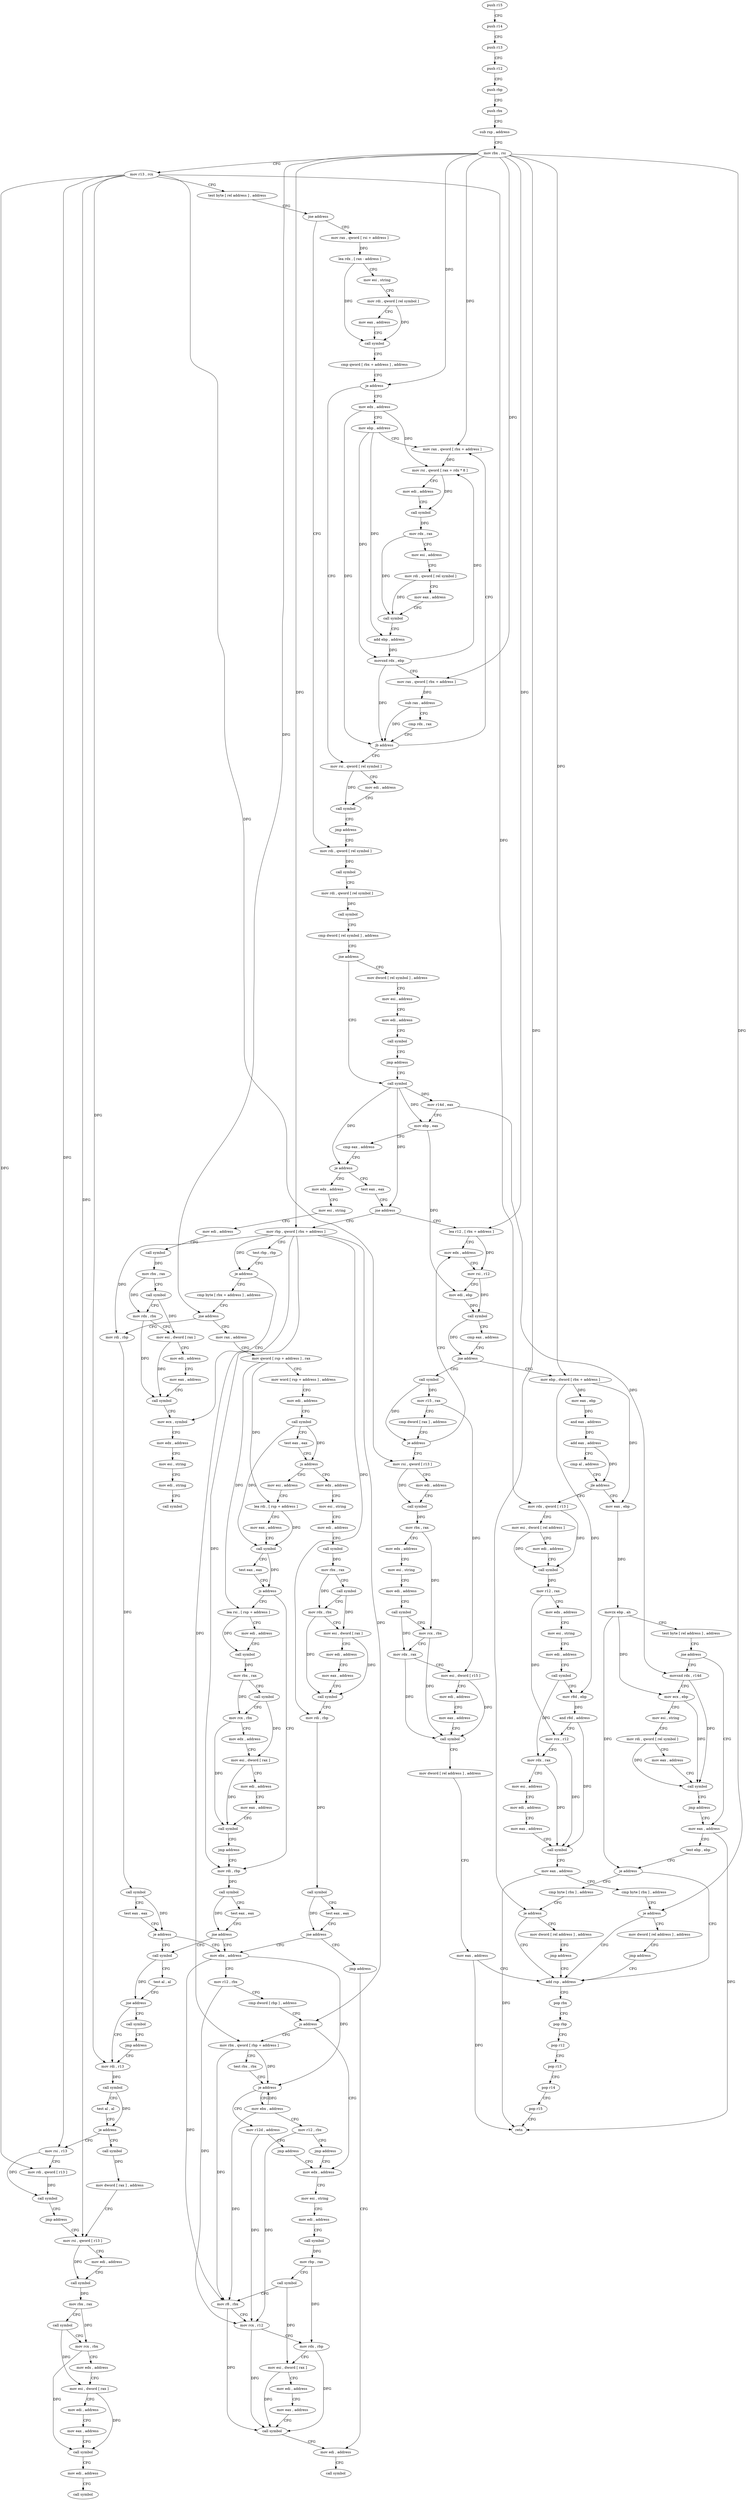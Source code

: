 digraph "func" {
"4218685" [label = "push r15" ]
"4218687" [label = "push r14" ]
"4218689" [label = "push r13" ]
"4218691" [label = "push r12" ]
"4218693" [label = "push rbp" ]
"4218694" [label = "push rbx" ]
"4218695" [label = "sub rsp , address" ]
"4218699" [label = "mov rbx , rsi" ]
"4218702" [label = "mov r13 , rcx" ]
"4218705" [label = "test byte [ rel address ] , address" ]
"4218712" [label = "jne address" ]
"4218909" [label = "mov rax , qword [ rsi + address ]" ]
"4218718" [label = "mov rdi , qword [ rel symbol ]" ]
"4218913" [label = "lea rdx , [ rax - address ]" ]
"4218917" [label = "mov esi , string" ]
"4218922" [label = "mov rdi , qword [ rel symbol ]" ]
"4218929" [label = "mov eax , address" ]
"4218934" [label = "call symbol" ]
"4218939" [label = "cmp qword [ rbx + address ] , address" ]
"4218944" [label = "je address" ]
"4219018" [label = "mov rsi , qword [ rel symbol ]" ]
"4218946" [label = "mov edx , address" ]
"4218725" [label = "call symbol" ]
"4218730" [label = "mov rdi , qword [ rel symbol ]" ]
"4218737" [label = "call symbol" ]
"4218742" [label = "cmp dword [ rel symbol ] , address" ]
"4218749" [label = "jne address" ]
"4219040" [label = "mov dword [ rel symbol ] , address" ]
"4218755" [label = "call symbol" ]
"4219025" [label = "mov edi , address" ]
"4219030" [label = "call symbol" ]
"4219035" [label = "jmp address" ]
"4218951" [label = "mov ebp , address" ]
"4218956" [label = "mov rax , qword [ rbx + address ]" ]
"4219050" [label = "mov esi , address" ]
"4219055" [label = "mov edi , address" ]
"4219060" [label = "call symbol" ]
"4219065" [label = "jmp address" ]
"4218760" [label = "mov r14d , eax" ]
"4218763" [label = "mov ebp , eax" ]
"4218765" [label = "cmp eax , address" ]
"4218768" [label = "je address" ]
"4219070" [label = "mov edx , address" ]
"4218774" [label = "test eax , eax" ]
"4218960" [label = "mov rsi , qword [ rax + rdx * 8 ]" ]
"4218964" [label = "mov edi , address" ]
"4218969" [label = "call symbol" ]
"4218974" [label = "mov rdx , rax" ]
"4218977" [label = "mov esi , address" ]
"4218982" [label = "mov rdi , qword [ rel symbol ]" ]
"4218989" [label = "mov eax , address" ]
"4218994" [label = "call symbol" ]
"4218999" [label = "add ebp , address" ]
"4219002" [label = "movsxd rdx , ebp" ]
"4219005" [label = "mov rax , qword [ rbx + address ]" ]
"4219009" [label = "sub rax , address" ]
"4219013" [label = "cmp rdx , rax" ]
"4219016" [label = "jb address" ]
"4219075" [label = "mov esi , string" ]
"4219080" [label = "mov edi , address" ]
"4219085" [label = "call symbol" ]
"4219090" [label = "mov rbx , rax" ]
"4219093" [label = "call symbol" ]
"4219098" [label = "mov rdx , rbx" ]
"4219101" [label = "mov esi , dword [ rax ]" ]
"4219103" [label = "mov edi , address" ]
"4219108" [label = "mov eax , address" ]
"4219113" [label = "call symbol" ]
"4219118" [label = "mov ecx , symbol" ]
"4218776" [label = "jne address" ]
"4219506" [label = "lea r12 , [ rbx + address ]" ]
"4218782" [label = "mov rbp , qword [ rbx + address ]" ]
"4219513" [label = "mov edx , address" ]
"4218789" [label = "test rbp , rbp" ]
"4218792" [label = "je address" ]
"4218798" [label = "cmp byte [ rbx + address ] , address" ]
"4219637" [label = "mov ebp , dword [ rbx + address ]" ]
"4219643" [label = "mov eax , ebp" ]
"4219645" [label = "and eax , address" ]
"4219648" [label = "add eax , address" ]
"4219651" [label = "cmp al , address" ]
"4219653" [label = "jle address" ]
"4219756" [label = "mov eax , ebp" ]
"4219655" [label = "mov rdx , qword [ r13 ]" ]
"4219533" [label = "call symbol" ]
"4219538" [label = "mov r15 , rax" ]
"4219541" [label = "cmp dword [ rax ] , address" ]
"4219544" [label = "je address" ]
"4219546" [label = "mov rsi , qword [ r13 ]" ]
"4219123" [label = "mov edx , address" ]
"4219128" [label = "mov esi , string" ]
"4219133" [label = "mov edi , string" ]
"4219138" [label = "call symbol" ]
"4218805" [label = "jne address" ]
"4219143" [label = "mov rax , address" ]
"4218811" [label = "mov rdi , rbp" ]
"4219758" [label = "movzx ebp , ah" ]
"4219761" [label = "test byte [ rel address ] , address" ]
"4219768" [label = "jne address" ]
"4219807" [label = "movsxd rdx , r14d" ]
"4219770" [label = "mov eax , address" ]
"4219659" [label = "mov esi , dword [ rel address ]" ]
"4219665" [label = "mov edi , address" ]
"4219670" [label = "call symbol" ]
"4219675" [label = "mov r12 , rax" ]
"4219678" [label = "mov edx , address" ]
"4219683" [label = "mov esi , string" ]
"4219688" [label = "mov edi , address" ]
"4219693" [label = "call symbol" ]
"4219698" [label = "mov r8d , ebp" ]
"4219701" [label = "and r8d , address" ]
"4219705" [label = "mov rcx , r12" ]
"4219708" [label = "mov rdx , rax" ]
"4219711" [label = "mov esi , address" ]
"4219716" [label = "mov edi , address" ]
"4219721" [label = "mov eax , address" ]
"4219726" [label = "call symbol" ]
"4219731" [label = "mov eax , address" ]
"4219736" [label = "cmp byte [ rbx ] , address" ]
"4219739" [label = "je address" ]
"4219622" [label = "add rsp , address" ]
"4219741" [label = "mov dword [ rel address ] , address" ]
"4219518" [label = "mov rsi , r12" ]
"4219521" [label = "mov edi , ebp" ]
"4219523" [label = "call symbol" ]
"4219528" [label = "cmp eax , address" ]
"4219531" [label = "jne address" ]
"4219550" [label = "mov edi , address" ]
"4219555" [label = "call symbol" ]
"4219560" [label = "mov rbx , rax" ]
"4219563" [label = "mov edx , address" ]
"4219568" [label = "mov esi , string" ]
"4219573" [label = "mov edi , address" ]
"4219578" [label = "call symbol" ]
"4219583" [label = "mov rcx , rbx" ]
"4219586" [label = "mov rdx , rax" ]
"4219589" [label = "mov esi , dword [ r15 ]" ]
"4219592" [label = "mov edi , address" ]
"4219597" [label = "mov eax , address" ]
"4219602" [label = "call symbol" ]
"4219607" [label = "mov dword [ rel address ] , address" ]
"4219617" [label = "mov eax , address" ]
"4219153" [label = "mov qword [ rsp + address ] , rax" ]
"4219158" [label = "mov word [ rsp + address ] , address" ]
"4219165" [label = "mov edi , address" ]
"4219170" [label = "call symbol" ]
"4219175" [label = "test eax , eax" ]
"4219177" [label = "js address" ]
"4219324" [label = "mov edx , address" ]
"4219183" [label = "mov esi , address" ]
"4218814" [label = "call symbol" ]
"4218819" [label = "test eax , eax" ]
"4218821" [label = "je address" ]
"4219227" [label = "call symbol" ]
"4218827" [label = "mov ebx , address" ]
"4219810" [label = "mov ecx , ebp" ]
"4219812" [label = "mov esi , string" ]
"4219817" [label = "mov rdi , qword [ rel symbol ]" ]
"4219824" [label = "mov eax , address" ]
"4219829" [label = "call symbol" ]
"4219834" [label = "jmp address" ]
"4219775" [label = "test ebp , ebp" ]
"4219777" [label = "je address" ]
"4219783" [label = "cmp byte [ rbx ] , address" ]
"4219626" [label = "pop rbx" ]
"4219627" [label = "pop rbp" ]
"4219628" [label = "pop r12" ]
"4219630" [label = "pop r13" ]
"4219632" [label = "pop r14" ]
"4219634" [label = "pop r15" ]
"4219636" [label = "retn" ]
"4219751" [label = "jmp address" ]
"4219329" [label = "mov esi , string" ]
"4219334" [label = "mov edi , address" ]
"4219339" [label = "call symbol" ]
"4219344" [label = "mov rbx , rax" ]
"4219347" [label = "call symbol" ]
"4219352" [label = "mov rdx , rbx" ]
"4219355" [label = "mov esi , dword [ rax ]" ]
"4219357" [label = "mov edi , address" ]
"4219362" [label = "mov eax , address" ]
"4219367" [label = "call symbol" ]
"4219372" [label = "mov rdi , rbp" ]
"4219375" [label = "call symbol" ]
"4219380" [label = "test eax , eax" ]
"4219382" [label = "jne address" ]
"4219388" [label = "jmp address" ]
"4219188" [label = "lea rdi , [ rsp + address ]" ]
"4219193" [label = "mov eax , address" ]
"4219198" [label = "call symbol" ]
"4219203" [label = "test eax , eax" ]
"4219205" [label = "js address" ]
"4219393" [label = "lea rsi , [ rsp + address ]" ]
"4219211" [label = "mov rdi , rbp" ]
"4219232" [label = "test al , al" ]
"4219234" [label = "jne address" ]
"4219479" [label = "call symbol" ]
"4219240" [label = "mov rdi , r13" ]
"4218832" [label = "mov r12 , rbx" ]
"4218835" [label = "cmp dword [ rbp ] , address" ]
"4218839" [label = "js address" ]
"4219446" [label = "mov rbx , qword [ rbp + address ]" ]
"4218845" [label = "mov edx , address" ]
"4219786" [label = "je address" ]
"4219792" [label = "mov dword [ rel address ] , address" ]
"4218899" [label = "mov edi , address" ]
"4219398" [label = "mov edi , address" ]
"4219403" [label = "call symbol" ]
"4219408" [label = "mov rbx , rax" ]
"4219411" [label = "call symbol" ]
"4219416" [label = "mov rcx , rbx" ]
"4219419" [label = "mov edx , address" ]
"4219424" [label = "mov esi , dword [ rax ]" ]
"4219426" [label = "mov edi , address" ]
"4219431" [label = "mov eax , address" ]
"4219436" [label = "call symbol" ]
"4219441" [label = "jmp address" ]
"4219214" [label = "call symbol" ]
"4219219" [label = "test eax , eax" ]
"4219221" [label = "jne address" ]
"4219484" [label = "jmp address" ]
"4219243" [label = "call symbol" ]
"4219248" [label = "test al , al" ]
"4219250" [label = "je address" ]
"4219489" [label = "mov rsi , r13" ]
"4219256" [label = "call symbol" ]
"4219450" [label = "test rbx , rbx" ]
"4219453" [label = "je address" ]
"4219466" [label = "mov ebx , address" ]
"4219455" [label = "mov r12d , address" ]
"4218850" [label = "mov esi , string" ]
"4218855" [label = "mov edi , address" ]
"4218860" [label = "call symbol" ]
"4218865" [label = "mov rbp , rax" ]
"4218868" [label = "call symbol" ]
"4218873" [label = "mov r8 , rbx" ]
"4218876" [label = "mov rcx , r12" ]
"4218879" [label = "mov rdx , rbp" ]
"4218882" [label = "mov esi , dword [ rax ]" ]
"4218884" [label = "mov edi , address" ]
"4218889" [label = "mov eax , address" ]
"4218894" [label = "call symbol" ]
"4219802" [label = "jmp address" ]
"4218904" [label = "call symbol" ]
"4219492" [label = "mov rdi , qword [ r13 ]" ]
"4219496" [label = "call symbol" ]
"4219501" [label = "jmp address" ]
"4219267" [label = "mov rsi , qword [ r13 ]" ]
"4219261" [label = "mov dword [ rax ] , address" ]
"4219471" [label = "mov r12 , rbx" ]
"4219474" [label = "jmp address" ]
"4219461" [label = "jmp address" ]
"4219271" [label = "mov edi , address" ]
"4219276" [label = "call symbol" ]
"4219281" [label = "mov rbx , rax" ]
"4219284" [label = "call symbol" ]
"4219289" [label = "mov rcx , rbx" ]
"4219292" [label = "mov edx , address" ]
"4219297" [label = "mov esi , dword [ rax ]" ]
"4219299" [label = "mov edi , address" ]
"4219304" [label = "mov eax , address" ]
"4219309" [label = "call symbol" ]
"4219314" [label = "mov edi , address" ]
"4219319" [label = "call symbol" ]
"4218685" -> "4218687" [ label = "CFG" ]
"4218687" -> "4218689" [ label = "CFG" ]
"4218689" -> "4218691" [ label = "CFG" ]
"4218691" -> "4218693" [ label = "CFG" ]
"4218693" -> "4218694" [ label = "CFG" ]
"4218694" -> "4218695" [ label = "CFG" ]
"4218695" -> "4218699" [ label = "CFG" ]
"4218699" -> "4218702" [ label = "CFG" ]
"4218699" -> "4218944" [ label = "DFG" ]
"4218699" -> "4218956" [ label = "DFG" ]
"4218699" -> "4219005" [ label = "DFG" ]
"4218699" -> "4219506" [ label = "DFG" ]
"4218699" -> "4218782" [ label = "DFG" ]
"4218699" -> "4218805" [ label = "DFG" ]
"4218699" -> "4219637" [ label = "DFG" ]
"4218699" -> "4219739" [ label = "DFG" ]
"4218699" -> "4219786" [ label = "DFG" ]
"4218702" -> "4218705" [ label = "CFG" ]
"4218702" -> "4219655" [ label = "DFG" ]
"4218702" -> "4219546" [ label = "DFG" ]
"4218702" -> "4219240" [ label = "DFG" ]
"4218702" -> "4219489" [ label = "DFG" ]
"4218702" -> "4219492" [ label = "DFG" ]
"4218702" -> "4219267" [ label = "DFG" ]
"4218705" -> "4218712" [ label = "CFG" ]
"4218712" -> "4218909" [ label = "CFG" ]
"4218712" -> "4218718" [ label = "CFG" ]
"4218909" -> "4218913" [ label = "DFG" ]
"4218718" -> "4218725" [ label = "DFG" ]
"4218913" -> "4218917" [ label = "CFG" ]
"4218913" -> "4218934" [ label = "DFG" ]
"4218917" -> "4218922" [ label = "CFG" ]
"4218922" -> "4218929" [ label = "CFG" ]
"4218922" -> "4218934" [ label = "DFG" ]
"4218929" -> "4218934" [ label = "CFG" ]
"4218934" -> "4218939" [ label = "CFG" ]
"4218939" -> "4218944" [ label = "CFG" ]
"4218944" -> "4219018" [ label = "CFG" ]
"4218944" -> "4218946" [ label = "CFG" ]
"4219018" -> "4219025" [ label = "CFG" ]
"4219018" -> "4219030" [ label = "DFG" ]
"4218946" -> "4218951" [ label = "CFG" ]
"4218946" -> "4218960" [ label = "DFG" ]
"4218946" -> "4219016" [ label = "DFG" ]
"4218725" -> "4218730" [ label = "CFG" ]
"4218730" -> "4218737" [ label = "DFG" ]
"4218737" -> "4218742" [ label = "CFG" ]
"4218742" -> "4218749" [ label = "CFG" ]
"4218749" -> "4219040" [ label = "CFG" ]
"4218749" -> "4218755" [ label = "CFG" ]
"4219040" -> "4219050" [ label = "CFG" ]
"4218755" -> "4218760" [ label = "DFG" ]
"4218755" -> "4218763" [ label = "DFG" ]
"4218755" -> "4218768" [ label = "DFG" ]
"4218755" -> "4218776" [ label = "DFG" ]
"4219025" -> "4219030" [ label = "CFG" ]
"4219030" -> "4219035" [ label = "CFG" ]
"4219035" -> "4218718" [ label = "CFG" ]
"4218951" -> "4218956" [ label = "CFG" ]
"4218951" -> "4218999" [ label = "DFG" ]
"4218951" -> "4219002" [ label = "DFG" ]
"4218956" -> "4218960" [ label = "DFG" ]
"4219050" -> "4219055" [ label = "CFG" ]
"4219055" -> "4219060" [ label = "CFG" ]
"4219060" -> "4219065" [ label = "CFG" ]
"4219065" -> "4218755" [ label = "CFG" ]
"4218760" -> "4218763" [ label = "CFG" ]
"4218760" -> "4219807" [ label = "DFG" ]
"4218763" -> "4218765" [ label = "CFG" ]
"4218763" -> "4219521" [ label = "DFG" ]
"4218765" -> "4218768" [ label = "CFG" ]
"4218768" -> "4219070" [ label = "CFG" ]
"4218768" -> "4218774" [ label = "CFG" ]
"4219070" -> "4219075" [ label = "CFG" ]
"4218774" -> "4218776" [ label = "CFG" ]
"4218960" -> "4218964" [ label = "CFG" ]
"4218960" -> "4218969" [ label = "DFG" ]
"4218964" -> "4218969" [ label = "CFG" ]
"4218969" -> "4218974" [ label = "DFG" ]
"4218974" -> "4218977" [ label = "CFG" ]
"4218974" -> "4218994" [ label = "DFG" ]
"4218977" -> "4218982" [ label = "CFG" ]
"4218982" -> "4218989" [ label = "CFG" ]
"4218982" -> "4218994" [ label = "DFG" ]
"4218989" -> "4218994" [ label = "CFG" ]
"4218994" -> "4218999" [ label = "CFG" ]
"4218999" -> "4219002" [ label = "DFG" ]
"4219002" -> "4219005" [ label = "CFG" ]
"4219002" -> "4218960" [ label = "DFG" ]
"4219002" -> "4219016" [ label = "DFG" ]
"4219005" -> "4219009" [ label = "DFG" ]
"4219009" -> "4219013" [ label = "CFG" ]
"4219009" -> "4219016" [ label = "DFG" ]
"4219013" -> "4219016" [ label = "CFG" ]
"4219016" -> "4218956" [ label = "CFG" ]
"4219016" -> "4219018" [ label = "CFG" ]
"4219075" -> "4219080" [ label = "CFG" ]
"4219080" -> "4219085" [ label = "CFG" ]
"4219085" -> "4219090" [ label = "DFG" ]
"4219090" -> "4219093" [ label = "CFG" ]
"4219090" -> "4219098" [ label = "DFG" ]
"4219093" -> "4219098" [ label = "CFG" ]
"4219093" -> "4219101" [ label = "DFG" ]
"4219098" -> "4219101" [ label = "CFG" ]
"4219098" -> "4219113" [ label = "DFG" ]
"4219101" -> "4219103" [ label = "CFG" ]
"4219101" -> "4219113" [ label = "DFG" ]
"4219103" -> "4219108" [ label = "CFG" ]
"4219108" -> "4219113" [ label = "CFG" ]
"4219113" -> "4219118" [ label = "CFG" ]
"4219118" -> "4219123" [ label = "CFG" ]
"4218776" -> "4219506" [ label = "CFG" ]
"4218776" -> "4218782" [ label = "CFG" ]
"4219506" -> "4219513" [ label = "CFG" ]
"4219506" -> "4219518" [ label = "DFG" ]
"4218782" -> "4218789" [ label = "CFG" ]
"4218782" -> "4218792" [ label = "DFG" ]
"4218782" -> "4218811" [ label = "DFG" ]
"4218782" -> "4219372" [ label = "DFG" ]
"4218782" -> "4218839" [ label = "DFG" ]
"4218782" -> "4219211" [ label = "DFG" ]
"4218782" -> "4219446" [ label = "DFG" ]
"4219513" -> "4219518" [ label = "CFG" ]
"4218789" -> "4218792" [ label = "CFG" ]
"4218792" -> "4219118" [ label = "CFG" ]
"4218792" -> "4218798" [ label = "CFG" ]
"4218798" -> "4218805" [ label = "CFG" ]
"4219637" -> "4219643" [ label = "DFG" ]
"4219637" -> "4219756" [ label = "DFG" ]
"4219637" -> "4219698" [ label = "DFG" ]
"4219643" -> "4219645" [ label = "DFG" ]
"4219645" -> "4219648" [ label = "DFG" ]
"4219648" -> "4219651" [ label = "CFG" ]
"4219648" -> "4219653" [ label = "DFG" ]
"4219651" -> "4219653" [ label = "CFG" ]
"4219653" -> "4219756" [ label = "CFG" ]
"4219653" -> "4219655" [ label = "CFG" ]
"4219756" -> "4219758" [ label = "DFG" ]
"4219655" -> "4219659" [ label = "CFG" ]
"4219655" -> "4219670" [ label = "DFG" ]
"4219533" -> "4219538" [ label = "DFG" ]
"4219533" -> "4219544" [ label = "DFG" ]
"4219538" -> "4219541" [ label = "CFG" ]
"4219538" -> "4219589" [ label = "DFG" ]
"4219541" -> "4219544" [ label = "CFG" ]
"4219544" -> "4219513" [ label = "CFG" ]
"4219544" -> "4219546" [ label = "CFG" ]
"4219546" -> "4219550" [ label = "CFG" ]
"4219546" -> "4219555" [ label = "DFG" ]
"4219123" -> "4219128" [ label = "CFG" ]
"4219128" -> "4219133" [ label = "CFG" ]
"4219133" -> "4219138" [ label = "CFG" ]
"4218805" -> "4219143" [ label = "CFG" ]
"4218805" -> "4218811" [ label = "CFG" ]
"4219143" -> "4219153" [ label = "CFG" ]
"4218811" -> "4218814" [ label = "DFG" ]
"4219758" -> "4219761" [ label = "CFG" ]
"4219758" -> "4219810" [ label = "DFG" ]
"4219758" -> "4219777" [ label = "DFG" ]
"4219761" -> "4219768" [ label = "CFG" ]
"4219768" -> "4219807" [ label = "CFG" ]
"4219768" -> "4219770" [ label = "CFG" ]
"4219807" -> "4219810" [ label = "CFG" ]
"4219807" -> "4219829" [ label = "DFG" ]
"4219770" -> "4219775" [ label = "CFG" ]
"4219770" -> "4219636" [ label = "DFG" ]
"4219659" -> "4219665" [ label = "CFG" ]
"4219659" -> "4219670" [ label = "DFG" ]
"4219665" -> "4219670" [ label = "CFG" ]
"4219670" -> "4219675" [ label = "DFG" ]
"4219675" -> "4219678" [ label = "CFG" ]
"4219675" -> "4219705" [ label = "DFG" ]
"4219678" -> "4219683" [ label = "CFG" ]
"4219683" -> "4219688" [ label = "CFG" ]
"4219688" -> "4219693" [ label = "CFG" ]
"4219693" -> "4219698" [ label = "CFG" ]
"4219693" -> "4219708" [ label = "DFG" ]
"4219698" -> "4219701" [ label = "DFG" ]
"4219701" -> "4219705" [ label = "CFG" ]
"4219701" -> "4219726" [ label = "DFG" ]
"4219705" -> "4219708" [ label = "CFG" ]
"4219705" -> "4219726" [ label = "DFG" ]
"4219708" -> "4219711" [ label = "CFG" ]
"4219708" -> "4219726" [ label = "DFG" ]
"4219711" -> "4219716" [ label = "CFG" ]
"4219716" -> "4219721" [ label = "CFG" ]
"4219721" -> "4219726" [ label = "CFG" ]
"4219726" -> "4219731" [ label = "CFG" ]
"4219731" -> "4219736" [ label = "CFG" ]
"4219731" -> "4219636" [ label = "DFG" ]
"4219736" -> "4219739" [ label = "CFG" ]
"4219739" -> "4219622" [ label = "CFG" ]
"4219739" -> "4219741" [ label = "CFG" ]
"4219622" -> "4219626" [ label = "CFG" ]
"4219741" -> "4219751" [ label = "CFG" ]
"4219518" -> "4219521" [ label = "CFG" ]
"4219518" -> "4219523" [ label = "DFG" ]
"4219521" -> "4219523" [ label = "DFG" ]
"4219523" -> "4219528" [ label = "CFG" ]
"4219523" -> "4219531" [ label = "DFG" ]
"4219528" -> "4219531" [ label = "CFG" ]
"4219531" -> "4219637" [ label = "CFG" ]
"4219531" -> "4219533" [ label = "CFG" ]
"4219550" -> "4219555" [ label = "CFG" ]
"4219555" -> "4219560" [ label = "DFG" ]
"4219560" -> "4219563" [ label = "CFG" ]
"4219560" -> "4219583" [ label = "DFG" ]
"4219563" -> "4219568" [ label = "CFG" ]
"4219568" -> "4219573" [ label = "CFG" ]
"4219573" -> "4219578" [ label = "CFG" ]
"4219578" -> "4219583" [ label = "CFG" ]
"4219578" -> "4219586" [ label = "DFG" ]
"4219583" -> "4219586" [ label = "CFG" ]
"4219583" -> "4219602" [ label = "DFG" ]
"4219586" -> "4219589" [ label = "CFG" ]
"4219586" -> "4219602" [ label = "DFG" ]
"4219589" -> "4219592" [ label = "CFG" ]
"4219589" -> "4219602" [ label = "DFG" ]
"4219592" -> "4219597" [ label = "CFG" ]
"4219597" -> "4219602" [ label = "CFG" ]
"4219602" -> "4219607" [ label = "CFG" ]
"4219607" -> "4219617" [ label = "CFG" ]
"4219617" -> "4219622" [ label = "CFG" ]
"4219617" -> "4219636" [ label = "DFG" ]
"4219153" -> "4219158" [ label = "CFG" ]
"4219153" -> "4219188" [ label = "DFG" ]
"4219153" -> "4219393" [ label = "DFG" ]
"4219158" -> "4219165" [ label = "CFG" ]
"4219165" -> "4219170" [ label = "CFG" ]
"4219170" -> "4219175" [ label = "CFG" ]
"4219170" -> "4219177" [ label = "DFG" ]
"4219170" -> "4219198" [ label = "DFG" ]
"4219175" -> "4219177" [ label = "CFG" ]
"4219177" -> "4219324" [ label = "CFG" ]
"4219177" -> "4219183" [ label = "CFG" ]
"4219324" -> "4219329" [ label = "CFG" ]
"4219183" -> "4219188" [ label = "CFG" ]
"4218814" -> "4218819" [ label = "CFG" ]
"4218814" -> "4218821" [ label = "DFG" ]
"4218819" -> "4218821" [ label = "CFG" ]
"4218821" -> "4219227" [ label = "CFG" ]
"4218821" -> "4218827" [ label = "CFG" ]
"4219227" -> "4219232" [ label = "CFG" ]
"4219227" -> "4219234" [ label = "DFG" ]
"4218827" -> "4218832" [ label = "CFG" ]
"4218827" -> "4219453" [ label = "DFG" ]
"4218827" -> "4218873" [ label = "DFG" ]
"4219810" -> "4219812" [ label = "CFG" ]
"4219810" -> "4219829" [ label = "DFG" ]
"4219812" -> "4219817" [ label = "CFG" ]
"4219817" -> "4219824" [ label = "CFG" ]
"4219817" -> "4219829" [ label = "DFG" ]
"4219824" -> "4219829" [ label = "CFG" ]
"4219829" -> "4219834" [ label = "CFG" ]
"4219834" -> "4219770" [ label = "CFG" ]
"4219775" -> "4219777" [ label = "CFG" ]
"4219777" -> "4219622" [ label = "CFG" ]
"4219777" -> "4219783" [ label = "CFG" ]
"4219783" -> "4219786" [ label = "CFG" ]
"4219626" -> "4219627" [ label = "CFG" ]
"4219627" -> "4219628" [ label = "CFG" ]
"4219628" -> "4219630" [ label = "CFG" ]
"4219630" -> "4219632" [ label = "CFG" ]
"4219632" -> "4219634" [ label = "CFG" ]
"4219634" -> "4219636" [ label = "CFG" ]
"4219751" -> "4219622" [ label = "CFG" ]
"4219329" -> "4219334" [ label = "CFG" ]
"4219334" -> "4219339" [ label = "CFG" ]
"4219339" -> "4219344" [ label = "DFG" ]
"4219344" -> "4219347" [ label = "CFG" ]
"4219344" -> "4219352" [ label = "DFG" ]
"4219347" -> "4219352" [ label = "CFG" ]
"4219347" -> "4219355" [ label = "DFG" ]
"4219352" -> "4219355" [ label = "CFG" ]
"4219352" -> "4219367" [ label = "DFG" ]
"4219355" -> "4219357" [ label = "CFG" ]
"4219355" -> "4219367" [ label = "DFG" ]
"4219357" -> "4219362" [ label = "CFG" ]
"4219362" -> "4219367" [ label = "CFG" ]
"4219367" -> "4219372" [ label = "CFG" ]
"4219372" -> "4219375" [ label = "DFG" ]
"4219375" -> "4219380" [ label = "CFG" ]
"4219375" -> "4219382" [ label = "DFG" ]
"4219380" -> "4219382" [ label = "CFG" ]
"4219382" -> "4218827" [ label = "CFG" ]
"4219382" -> "4219388" [ label = "CFG" ]
"4219388" -> "4218899" [ label = "CFG" ]
"4219188" -> "4219193" [ label = "CFG" ]
"4219188" -> "4219198" [ label = "DFG" ]
"4219193" -> "4219198" [ label = "CFG" ]
"4219198" -> "4219203" [ label = "CFG" ]
"4219198" -> "4219205" [ label = "DFG" ]
"4219203" -> "4219205" [ label = "CFG" ]
"4219205" -> "4219393" [ label = "CFG" ]
"4219205" -> "4219211" [ label = "CFG" ]
"4219393" -> "4219398" [ label = "CFG" ]
"4219393" -> "4219403" [ label = "DFG" ]
"4219211" -> "4219214" [ label = "DFG" ]
"4219232" -> "4219234" [ label = "CFG" ]
"4219234" -> "4219479" [ label = "CFG" ]
"4219234" -> "4219240" [ label = "CFG" ]
"4219479" -> "4219484" [ label = "CFG" ]
"4219240" -> "4219243" [ label = "DFG" ]
"4218832" -> "4218835" [ label = "CFG" ]
"4218832" -> "4218876" [ label = "DFG" ]
"4218835" -> "4218839" [ label = "CFG" ]
"4218839" -> "4219446" [ label = "CFG" ]
"4218839" -> "4218845" [ label = "CFG" ]
"4219446" -> "4219450" [ label = "CFG" ]
"4219446" -> "4219453" [ label = "DFG" ]
"4219446" -> "4218873" [ label = "DFG" ]
"4218845" -> "4218850" [ label = "CFG" ]
"4219786" -> "4219622" [ label = "CFG" ]
"4219786" -> "4219792" [ label = "CFG" ]
"4219792" -> "4219802" [ label = "CFG" ]
"4218899" -> "4218904" [ label = "CFG" ]
"4219398" -> "4219403" [ label = "CFG" ]
"4219403" -> "4219408" [ label = "DFG" ]
"4219408" -> "4219411" [ label = "CFG" ]
"4219408" -> "4219416" [ label = "DFG" ]
"4219411" -> "4219416" [ label = "CFG" ]
"4219411" -> "4219424" [ label = "DFG" ]
"4219416" -> "4219419" [ label = "CFG" ]
"4219416" -> "4219436" [ label = "DFG" ]
"4219419" -> "4219424" [ label = "CFG" ]
"4219424" -> "4219426" [ label = "CFG" ]
"4219424" -> "4219436" [ label = "DFG" ]
"4219426" -> "4219431" [ label = "CFG" ]
"4219431" -> "4219436" [ label = "CFG" ]
"4219436" -> "4219441" [ label = "CFG" ]
"4219441" -> "4219211" [ label = "CFG" ]
"4219214" -> "4219219" [ label = "CFG" ]
"4219214" -> "4219221" [ label = "DFG" ]
"4219219" -> "4219221" [ label = "CFG" ]
"4219221" -> "4218827" [ label = "CFG" ]
"4219221" -> "4219227" [ label = "CFG" ]
"4219484" -> "4219240" [ label = "CFG" ]
"4219243" -> "4219248" [ label = "CFG" ]
"4219243" -> "4219250" [ label = "DFG" ]
"4219248" -> "4219250" [ label = "CFG" ]
"4219250" -> "4219489" [ label = "CFG" ]
"4219250" -> "4219256" [ label = "CFG" ]
"4219489" -> "4219492" [ label = "CFG" ]
"4219489" -> "4219496" [ label = "DFG" ]
"4219256" -> "4219261" [ label = "DFG" ]
"4219450" -> "4219453" [ label = "CFG" ]
"4219453" -> "4219466" [ label = "CFG" ]
"4219453" -> "4219455" [ label = "CFG" ]
"4219466" -> "4219471" [ label = "CFG" ]
"4219466" -> "4219453" [ label = "DFG" ]
"4219466" -> "4218873" [ label = "DFG" ]
"4219455" -> "4219461" [ label = "CFG" ]
"4219455" -> "4218876" [ label = "DFG" ]
"4218850" -> "4218855" [ label = "CFG" ]
"4218855" -> "4218860" [ label = "CFG" ]
"4218860" -> "4218865" [ label = "DFG" ]
"4218865" -> "4218868" [ label = "CFG" ]
"4218865" -> "4218879" [ label = "DFG" ]
"4218868" -> "4218873" [ label = "CFG" ]
"4218868" -> "4218882" [ label = "DFG" ]
"4218873" -> "4218876" [ label = "CFG" ]
"4218873" -> "4218894" [ label = "DFG" ]
"4218876" -> "4218879" [ label = "CFG" ]
"4218876" -> "4218894" [ label = "DFG" ]
"4218879" -> "4218882" [ label = "CFG" ]
"4218879" -> "4218894" [ label = "DFG" ]
"4218882" -> "4218884" [ label = "CFG" ]
"4218882" -> "4218894" [ label = "DFG" ]
"4218884" -> "4218889" [ label = "CFG" ]
"4218889" -> "4218894" [ label = "CFG" ]
"4218894" -> "4218899" [ label = "CFG" ]
"4219802" -> "4219622" [ label = "CFG" ]
"4219492" -> "4219496" [ label = "DFG" ]
"4219496" -> "4219501" [ label = "CFG" ]
"4219501" -> "4219267" [ label = "CFG" ]
"4219267" -> "4219271" [ label = "CFG" ]
"4219267" -> "4219276" [ label = "DFG" ]
"4219261" -> "4219267" [ label = "CFG" ]
"4219471" -> "4219474" [ label = "CFG" ]
"4219471" -> "4218876" [ label = "DFG" ]
"4219474" -> "4218845" [ label = "CFG" ]
"4219461" -> "4218845" [ label = "CFG" ]
"4219271" -> "4219276" [ label = "CFG" ]
"4219276" -> "4219281" [ label = "DFG" ]
"4219281" -> "4219284" [ label = "CFG" ]
"4219281" -> "4219289" [ label = "DFG" ]
"4219284" -> "4219289" [ label = "CFG" ]
"4219284" -> "4219297" [ label = "DFG" ]
"4219289" -> "4219292" [ label = "CFG" ]
"4219289" -> "4219309" [ label = "DFG" ]
"4219292" -> "4219297" [ label = "CFG" ]
"4219297" -> "4219299" [ label = "CFG" ]
"4219297" -> "4219309" [ label = "DFG" ]
"4219299" -> "4219304" [ label = "CFG" ]
"4219304" -> "4219309" [ label = "CFG" ]
"4219309" -> "4219314" [ label = "CFG" ]
"4219314" -> "4219319" [ label = "CFG" ]
}
